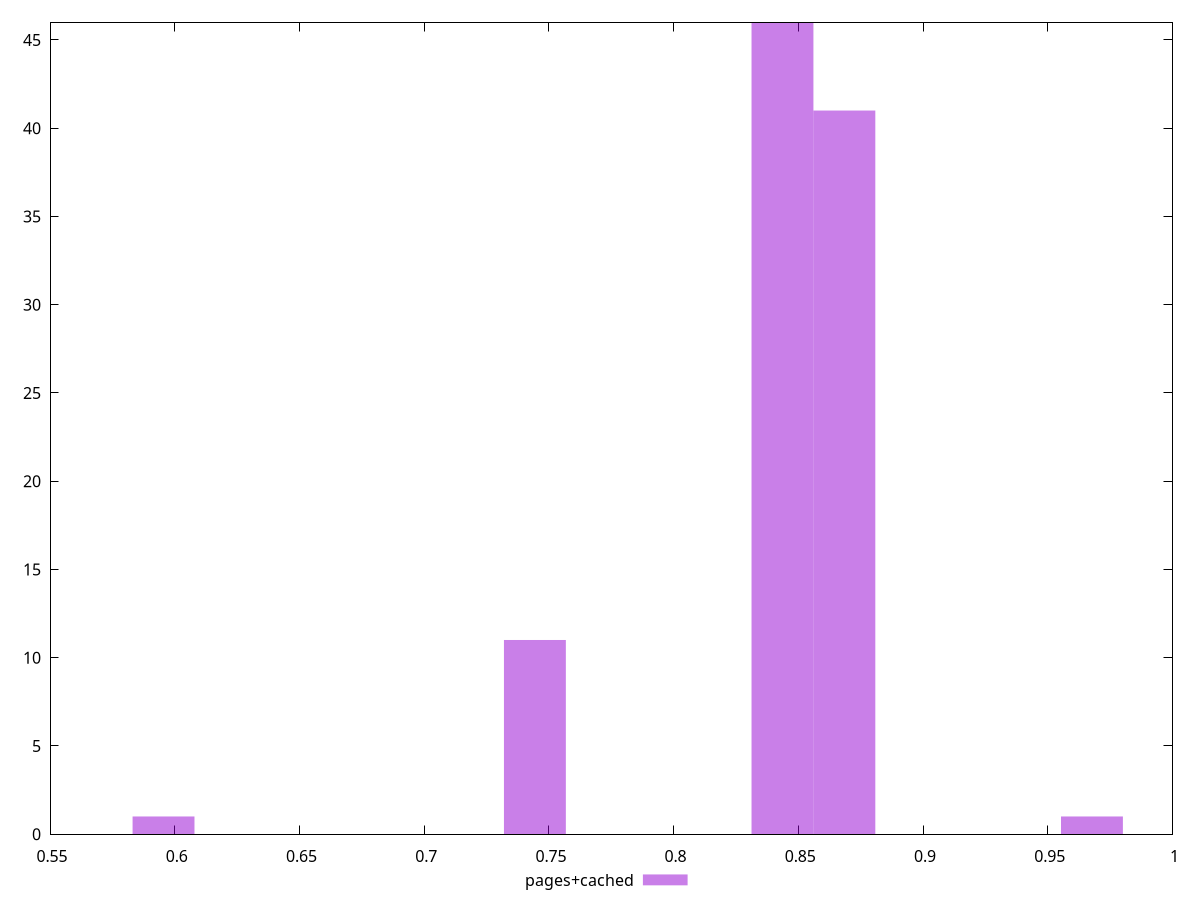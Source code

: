 $_pagesCached <<EOF
0.5955127991525487 1
0.8436431321327774 46
0.9677082986228918 1
0.8684561654308003 41
0.7443909989406859 11
EOF
set key outside below
set terminal pngcairo
set output "report_00004_2020-11-02T20-21-41.718Z/uses-http2/pages+cached//hist.png"
set yrange [0:46]
set boxwidth 0.024813033298022865
set style fill transparent solid 0.5 noborder
plot $_pagesCached title "pages+cached" with boxes ,